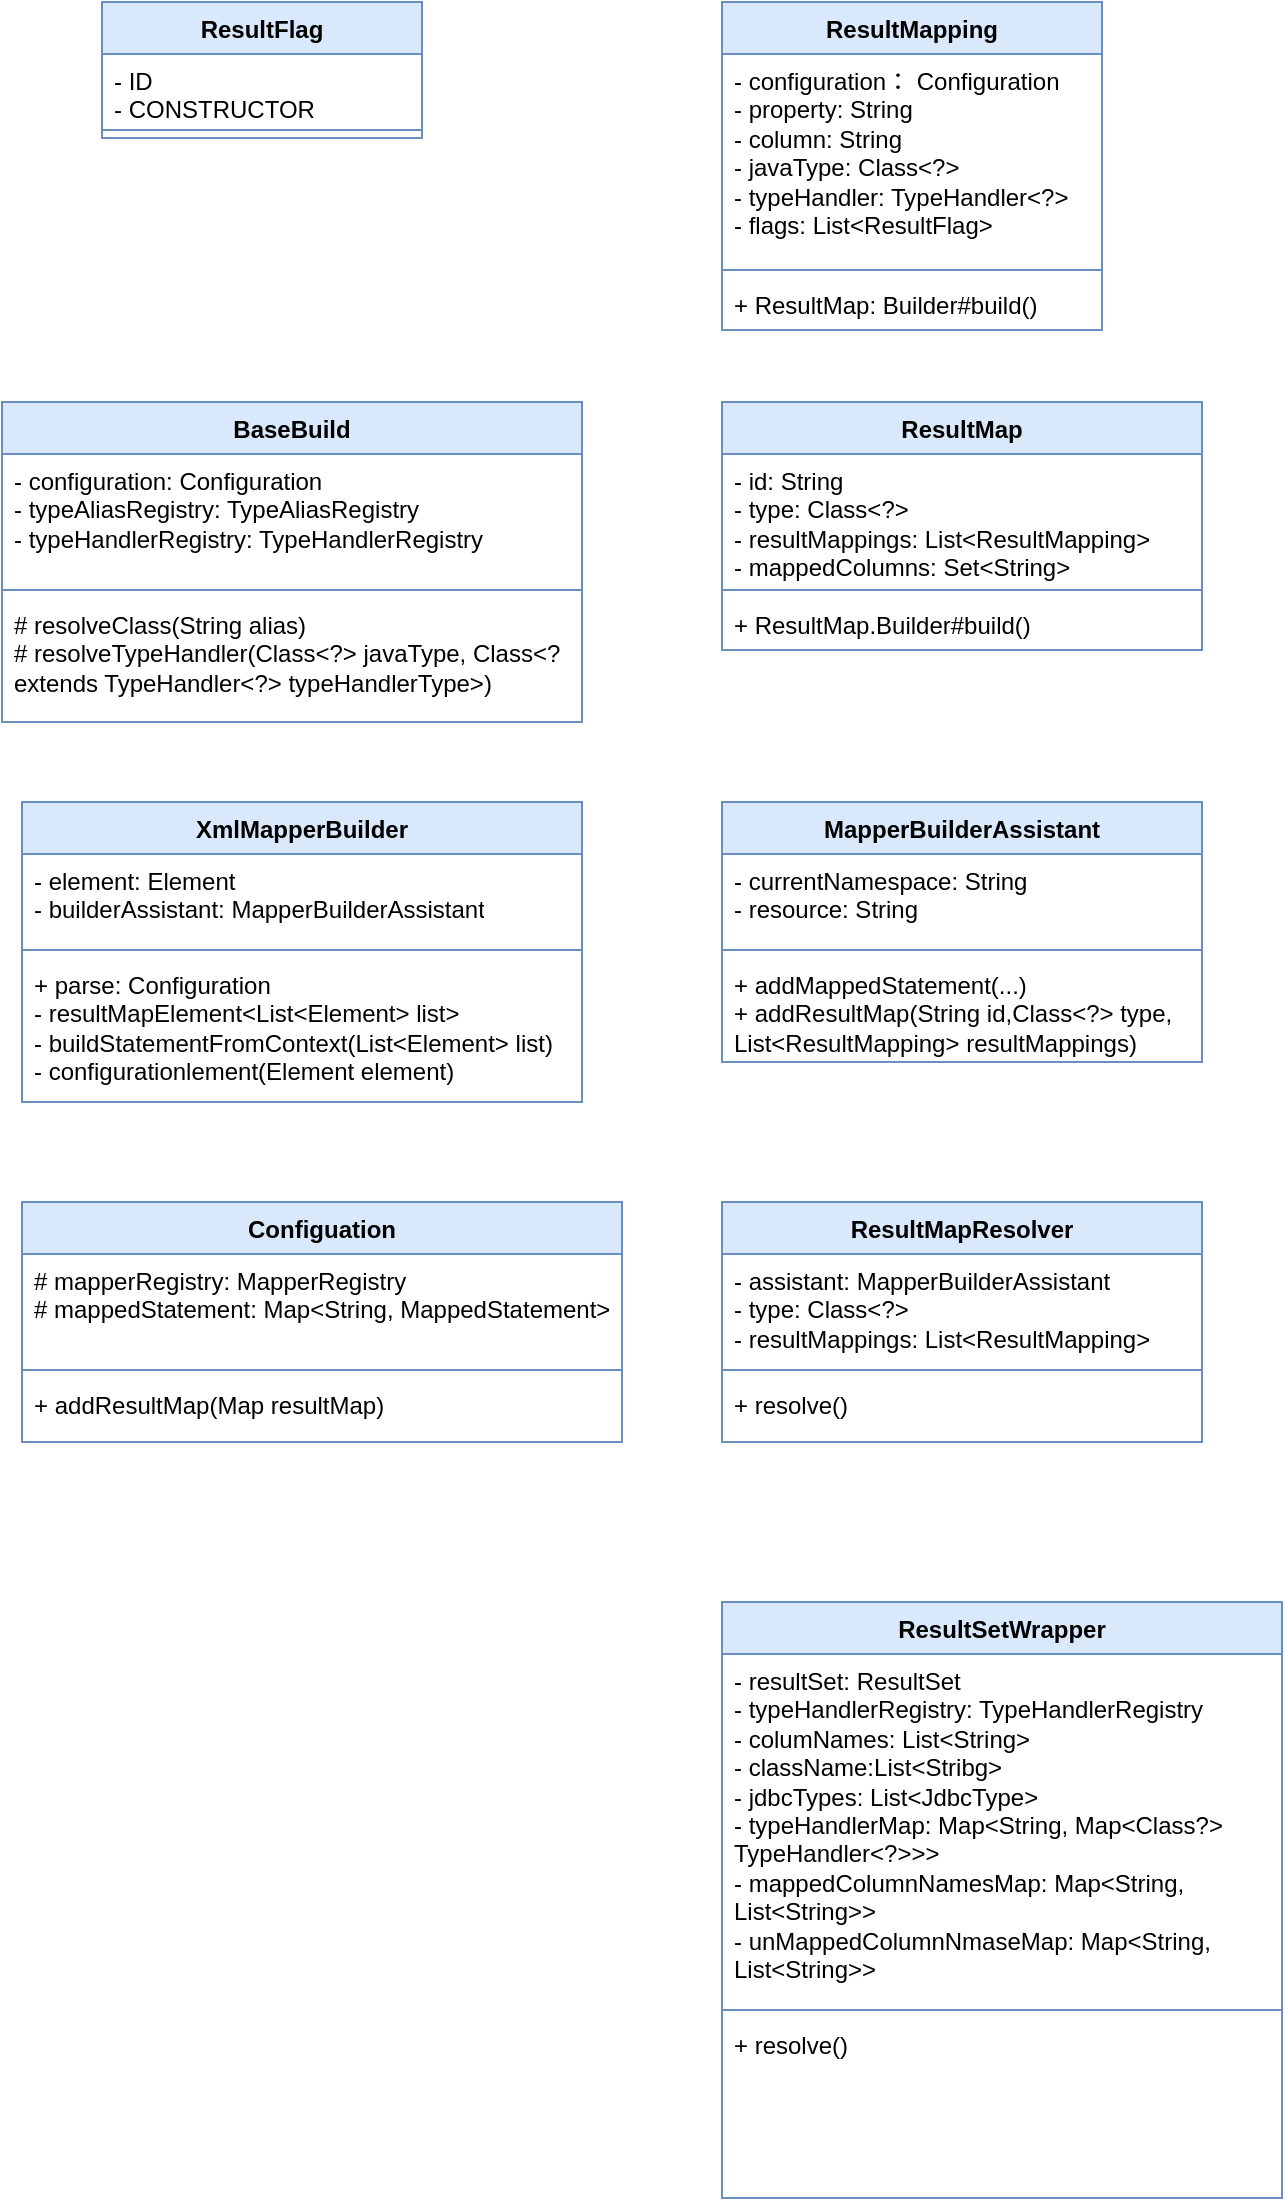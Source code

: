 <mxfile version="21.7.5" type="github">
  <diagram name="第 1 页" id="VKKXL5Xw878F552quRVA">
    <mxGraphModel dx="1434" dy="758" grid="1" gridSize="10" guides="1" tooltips="1" connect="1" arrows="1" fold="1" page="1" pageScale="1" pageWidth="827" pageHeight="1169" math="0" shadow="0">
      <root>
        <mxCell id="0" />
        <mxCell id="1" parent="0" />
        <mxCell id="oHe5jLUK7dlvXsf7zW55-1" value="ResultFlag" style="swimlane;fontStyle=1;align=center;verticalAlign=top;childLayout=stackLayout;horizontal=1;startSize=26;horizontalStack=0;resizeParent=1;resizeParentMax=0;resizeLast=0;collapsible=1;marginBottom=0;whiteSpace=wrap;html=1;fillColor=#dae8fc;strokeColor=#6c8ebf;" vertex="1" parent="1">
          <mxGeometry x="90" y="40" width="160" height="68" as="geometry" />
        </mxCell>
        <mxCell id="oHe5jLUK7dlvXsf7zW55-2" value="- ID&lt;br&gt;- CONSTRUCTOR" style="text;strokeColor=none;fillColor=none;align=left;verticalAlign=top;spacingLeft=4;spacingRight=4;overflow=hidden;rotatable=0;points=[[0,0.5],[1,0.5]];portConstraint=eastwest;whiteSpace=wrap;html=1;" vertex="1" parent="oHe5jLUK7dlvXsf7zW55-1">
          <mxGeometry y="26" width="160" height="34" as="geometry" />
        </mxCell>
        <mxCell id="oHe5jLUK7dlvXsf7zW55-3" value="" style="line;strokeWidth=1;fillColor=none;align=left;verticalAlign=middle;spacingTop=-1;spacingLeft=3;spacingRight=3;rotatable=0;labelPosition=right;points=[];portConstraint=eastwest;strokeColor=inherit;" vertex="1" parent="oHe5jLUK7dlvXsf7zW55-1">
          <mxGeometry y="60" width="160" height="8" as="geometry" />
        </mxCell>
        <mxCell id="oHe5jLUK7dlvXsf7zW55-5" value="ResultMapping" style="swimlane;fontStyle=1;align=center;verticalAlign=top;childLayout=stackLayout;horizontal=1;startSize=26;horizontalStack=0;resizeParent=1;resizeParentMax=0;resizeLast=0;collapsible=1;marginBottom=0;whiteSpace=wrap;html=1;fillColor=#dae8fc;strokeColor=#6c8ebf;" vertex="1" parent="1">
          <mxGeometry x="400" y="40" width="190" height="164" as="geometry" />
        </mxCell>
        <mxCell id="oHe5jLUK7dlvXsf7zW55-6" value="- configuration： Configuration&lt;br&gt;- property: String&lt;br&gt;- column: String&lt;br&gt;- javaType: Class&amp;lt;?&amp;gt;&lt;br&gt;- typeHandler: TypeHandler&amp;lt;?&amp;gt;&lt;br&gt;- flags: List&amp;lt;ResultFlag&amp;gt;" style="text;strokeColor=none;fillColor=none;align=left;verticalAlign=top;spacingLeft=4;spacingRight=4;overflow=hidden;rotatable=0;points=[[0,0.5],[1,0.5]];portConstraint=eastwest;whiteSpace=wrap;html=1;" vertex="1" parent="oHe5jLUK7dlvXsf7zW55-5">
          <mxGeometry y="26" width="190" height="104" as="geometry" />
        </mxCell>
        <mxCell id="oHe5jLUK7dlvXsf7zW55-7" value="" style="line;strokeWidth=1;fillColor=none;align=left;verticalAlign=middle;spacingTop=-1;spacingLeft=3;spacingRight=3;rotatable=0;labelPosition=right;points=[];portConstraint=eastwest;strokeColor=inherit;" vertex="1" parent="oHe5jLUK7dlvXsf7zW55-5">
          <mxGeometry y="130" width="190" height="8" as="geometry" />
        </mxCell>
        <mxCell id="oHe5jLUK7dlvXsf7zW55-8" value="+ ResultMap: Builder#build()" style="text;strokeColor=none;fillColor=none;align=left;verticalAlign=top;spacingLeft=4;spacingRight=4;overflow=hidden;rotatable=0;points=[[0,0.5],[1,0.5]];portConstraint=eastwest;whiteSpace=wrap;html=1;" vertex="1" parent="oHe5jLUK7dlvXsf7zW55-5">
          <mxGeometry y="138" width="190" height="26" as="geometry" />
        </mxCell>
        <mxCell id="oHe5jLUK7dlvXsf7zW55-9" value="ResultMap" style="swimlane;fontStyle=1;align=center;verticalAlign=top;childLayout=stackLayout;horizontal=1;startSize=26;horizontalStack=0;resizeParent=1;resizeParentMax=0;resizeLast=0;collapsible=1;marginBottom=0;whiteSpace=wrap;html=1;fillColor=#dae8fc;strokeColor=#6c8ebf;" vertex="1" parent="1">
          <mxGeometry x="400" y="240" width="240" height="124" as="geometry" />
        </mxCell>
        <mxCell id="oHe5jLUK7dlvXsf7zW55-10" value="- id: String&lt;br&gt;- type: Class&amp;lt;?&amp;gt;&lt;br&gt;- resultMappings: List&amp;lt;ResultMapping&amp;gt;&lt;br&gt;- mappedColumns: Set&amp;lt;String&amp;gt;" style="text;strokeColor=none;fillColor=none;align=left;verticalAlign=top;spacingLeft=4;spacingRight=4;overflow=hidden;rotatable=0;points=[[0,0.5],[1,0.5]];portConstraint=eastwest;whiteSpace=wrap;html=1;" vertex="1" parent="oHe5jLUK7dlvXsf7zW55-9">
          <mxGeometry y="26" width="240" height="64" as="geometry" />
        </mxCell>
        <mxCell id="oHe5jLUK7dlvXsf7zW55-11" value="" style="line;strokeWidth=1;fillColor=none;align=left;verticalAlign=middle;spacingTop=-1;spacingLeft=3;spacingRight=3;rotatable=0;labelPosition=right;points=[];portConstraint=eastwest;strokeColor=inherit;" vertex="1" parent="oHe5jLUK7dlvXsf7zW55-9">
          <mxGeometry y="90" width="240" height="8" as="geometry" />
        </mxCell>
        <mxCell id="oHe5jLUK7dlvXsf7zW55-12" value="+ ResultMap.Builder#build()" style="text;strokeColor=none;fillColor=none;align=left;verticalAlign=top;spacingLeft=4;spacingRight=4;overflow=hidden;rotatable=0;points=[[0,0.5],[1,0.5]];portConstraint=eastwest;whiteSpace=wrap;html=1;" vertex="1" parent="oHe5jLUK7dlvXsf7zW55-9">
          <mxGeometry y="98" width="240" height="26" as="geometry" />
        </mxCell>
        <mxCell id="oHe5jLUK7dlvXsf7zW55-13" value="BaseBuild" style="swimlane;fontStyle=1;align=center;verticalAlign=top;childLayout=stackLayout;horizontal=1;startSize=26;horizontalStack=0;resizeParent=1;resizeParentMax=0;resizeLast=0;collapsible=1;marginBottom=0;whiteSpace=wrap;html=1;fillColor=#dae8fc;strokeColor=#6c8ebf;" vertex="1" parent="1">
          <mxGeometry x="40" y="240" width="290" height="160" as="geometry" />
        </mxCell>
        <mxCell id="oHe5jLUK7dlvXsf7zW55-14" value="- configuration: Configuration&lt;br&gt;- typeAliasRegistry: TypeAliasRegistry&lt;br&gt;- typeHandlerRegistry: TypeHandlerRegistry" style="text;strokeColor=none;fillColor=none;align=left;verticalAlign=top;spacingLeft=4;spacingRight=4;overflow=hidden;rotatable=0;points=[[0,0.5],[1,0.5]];portConstraint=eastwest;whiteSpace=wrap;html=1;" vertex="1" parent="oHe5jLUK7dlvXsf7zW55-13">
          <mxGeometry y="26" width="290" height="64" as="geometry" />
        </mxCell>
        <mxCell id="oHe5jLUK7dlvXsf7zW55-15" value="" style="line;strokeWidth=1;fillColor=none;align=left;verticalAlign=middle;spacingTop=-1;spacingLeft=3;spacingRight=3;rotatable=0;labelPosition=right;points=[];portConstraint=eastwest;strokeColor=inherit;" vertex="1" parent="oHe5jLUK7dlvXsf7zW55-13">
          <mxGeometry y="90" width="290" height="8" as="geometry" />
        </mxCell>
        <mxCell id="oHe5jLUK7dlvXsf7zW55-16" value="# resolveClass(String alias)&lt;br&gt;# resolveTypeHandler(Class&amp;lt;?&amp;gt; javaType, Class&amp;lt;? extends TypeHandler&amp;lt;?&amp;gt; typeHandlerType&amp;gt;)" style="text;strokeColor=none;fillColor=none;align=left;verticalAlign=top;spacingLeft=4;spacingRight=4;overflow=hidden;rotatable=0;points=[[0,0.5],[1,0.5]];portConstraint=eastwest;whiteSpace=wrap;html=1;" vertex="1" parent="oHe5jLUK7dlvXsf7zW55-13">
          <mxGeometry y="98" width="290" height="62" as="geometry" />
        </mxCell>
        <mxCell id="oHe5jLUK7dlvXsf7zW55-25" value="MapperBuilderAssistant" style="swimlane;fontStyle=1;align=center;verticalAlign=top;childLayout=stackLayout;horizontal=1;startSize=26;horizontalStack=0;resizeParent=1;resizeParentMax=0;resizeLast=0;collapsible=1;marginBottom=0;whiteSpace=wrap;html=1;fillColor=#dae8fc;strokeColor=#6c8ebf;" vertex="1" parent="1">
          <mxGeometry x="400" y="440" width="240" height="130" as="geometry" />
        </mxCell>
        <mxCell id="oHe5jLUK7dlvXsf7zW55-26" value="- currentNamespace: String&lt;br&gt;- resource: String" style="text;strokeColor=none;fillColor=none;align=left;verticalAlign=top;spacingLeft=4;spacingRight=4;overflow=hidden;rotatable=0;points=[[0,0.5],[1,0.5]];portConstraint=eastwest;whiteSpace=wrap;html=1;" vertex="1" parent="oHe5jLUK7dlvXsf7zW55-25">
          <mxGeometry y="26" width="240" height="44" as="geometry" />
        </mxCell>
        <mxCell id="oHe5jLUK7dlvXsf7zW55-27" value="" style="line;strokeWidth=1;fillColor=none;align=left;verticalAlign=middle;spacingTop=-1;spacingLeft=3;spacingRight=3;rotatable=0;labelPosition=right;points=[];portConstraint=eastwest;strokeColor=inherit;" vertex="1" parent="oHe5jLUK7dlvXsf7zW55-25">
          <mxGeometry y="70" width="240" height="8" as="geometry" />
        </mxCell>
        <mxCell id="oHe5jLUK7dlvXsf7zW55-28" value="+ addMappedStatement(...)&lt;br&gt;+ addResultMap(String id,Class&amp;lt;?&amp;gt; type, List&amp;lt;ResultMapping&amp;gt; resultMappings)" style="text;strokeColor=none;fillColor=none;align=left;verticalAlign=top;spacingLeft=4;spacingRight=4;overflow=hidden;rotatable=0;points=[[0,0.5],[1,0.5]];portConstraint=eastwest;whiteSpace=wrap;html=1;" vertex="1" parent="oHe5jLUK7dlvXsf7zW55-25">
          <mxGeometry y="78" width="240" height="52" as="geometry" />
        </mxCell>
        <mxCell id="oHe5jLUK7dlvXsf7zW55-29" value="XmlMapperBuilder" style="swimlane;fontStyle=1;align=center;verticalAlign=top;childLayout=stackLayout;horizontal=1;startSize=26;horizontalStack=0;resizeParent=1;resizeParentMax=0;resizeLast=0;collapsible=1;marginBottom=0;whiteSpace=wrap;html=1;fillColor=#dae8fc;strokeColor=#6c8ebf;" vertex="1" parent="1">
          <mxGeometry x="50" y="440" width="280" height="150" as="geometry" />
        </mxCell>
        <mxCell id="oHe5jLUK7dlvXsf7zW55-30" value="- element: Element&lt;br&gt;- builderAssistant: MapperBuilderAssistant" style="text;strokeColor=none;fillColor=none;align=left;verticalAlign=top;spacingLeft=4;spacingRight=4;overflow=hidden;rotatable=0;points=[[0,0.5],[1,0.5]];portConstraint=eastwest;whiteSpace=wrap;html=1;" vertex="1" parent="oHe5jLUK7dlvXsf7zW55-29">
          <mxGeometry y="26" width="280" height="44" as="geometry" />
        </mxCell>
        <mxCell id="oHe5jLUK7dlvXsf7zW55-31" value="" style="line;strokeWidth=1;fillColor=none;align=left;verticalAlign=middle;spacingTop=-1;spacingLeft=3;spacingRight=3;rotatable=0;labelPosition=right;points=[];portConstraint=eastwest;strokeColor=inherit;" vertex="1" parent="oHe5jLUK7dlvXsf7zW55-29">
          <mxGeometry y="70" width="280" height="8" as="geometry" />
        </mxCell>
        <mxCell id="oHe5jLUK7dlvXsf7zW55-32" value="+ parse: Configuration&lt;br&gt;- resultMapElement&amp;lt;List&amp;lt;Element&amp;gt; list&amp;gt;&lt;br&gt;- buildStatementFromContext(List&amp;lt;Element&amp;gt; list)&lt;br&gt;- configurationlement(Element element)" style="text;strokeColor=none;fillColor=none;align=left;verticalAlign=top;spacingLeft=4;spacingRight=4;overflow=hidden;rotatable=0;points=[[0,0.5],[1,0.5]];portConstraint=eastwest;whiteSpace=wrap;html=1;" vertex="1" parent="oHe5jLUK7dlvXsf7zW55-29">
          <mxGeometry y="78" width="280" height="72" as="geometry" />
        </mxCell>
        <mxCell id="oHe5jLUK7dlvXsf7zW55-38" value="ResultMapResolver" style="swimlane;fontStyle=1;align=center;verticalAlign=top;childLayout=stackLayout;horizontal=1;startSize=26;horizontalStack=0;resizeParent=1;resizeParentMax=0;resizeLast=0;collapsible=1;marginBottom=0;whiteSpace=wrap;html=1;fillColor=#dae8fc;strokeColor=#6c8ebf;" vertex="1" parent="1">
          <mxGeometry x="400" y="640" width="240" height="120" as="geometry" />
        </mxCell>
        <mxCell id="oHe5jLUK7dlvXsf7zW55-39" value="- assistant: MapperBuilderAssistant&lt;br&gt;- type: Class&amp;lt;?&amp;gt;&lt;br&gt;- resultMappings: List&amp;lt;ResultMapping&amp;gt;" style="text;strokeColor=none;fillColor=none;align=left;verticalAlign=top;spacingLeft=4;spacingRight=4;overflow=hidden;rotatable=0;points=[[0,0.5],[1,0.5]];portConstraint=eastwest;whiteSpace=wrap;html=1;" vertex="1" parent="oHe5jLUK7dlvXsf7zW55-38">
          <mxGeometry y="26" width="240" height="54" as="geometry" />
        </mxCell>
        <mxCell id="oHe5jLUK7dlvXsf7zW55-40" value="" style="line;strokeWidth=1;fillColor=none;align=left;verticalAlign=middle;spacingTop=-1;spacingLeft=3;spacingRight=3;rotatable=0;labelPosition=right;points=[];portConstraint=eastwest;strokeColor=inherit;" vertex="1" parent="oHe5jLUK7dlvXsf7zW55-38">
          <mxGeometry y="80" width="240" height="8" as="geometry" />
        </mxCell>
        <mxCell id="oHe5jLUK7dlvXsf7zW55-41" value="+ resolve()" style="text;strokeColor=none;fillColor=none;align=left;verticalAlign=top;spacingLeft=4;spacingRight=4;overflow=hidden;rotatable=0;points=[[0,0.5],[1,0.5]];portConstraint=eastwest;whiteSpace=wrap;html=1;" vertex="1" parent="oHe5jLUK7dlvXsf7zW55-38">
          <mxGeometry y="88" width="240" height="32" as="geometry" />
        </mxCell>
        <mxCell id="oHe5jLUK7dlvXsf7zW55-42" value="Configuation" style="swimlane;fontStyle=1;align=center;verticalAlign=top;childLayout=stackLayout;horizontal=1;startSize=26;horizontalStack=0;resizeParent=1;resizeParentMax=0;resizeLast=0;collapsible=1;marginBottom=0;whiteSpace=wrap;html=1;fillColor=#dae8fc;strokeColor=#6c8ebf;" vertex="1" parent="1">
          <mxGeometry x="50" y="640" width="300" height="120" as="geometry" />
        </mxCell>
        <mxCell id="oHe5jLUK7dlvXsf7zW55-43" value="# mapperRegistry: MapperRegistry&lt;br&gt;# mappedStatement: Map&amp;lt;String, MappedStatement&amp;gt;" style="text;strokeColor=none;fillColor=none;align=left;verticalAlign=top;spacingLeft=4;spacingRight=4;overflow=hidden;rotatable=0;points=[[0,0.5],[1,0.5]];portConstraint=eastwest;whiteSpace=wrap;html=1;" vertex="1" parent="oHe5jLUK7dlvXsf7zW55-42">
          <mxGeometry y="26" width="300" height="54" as="geometry" />
        </mxCell>
        <mxCell id="oHe5jLUK7dlvXsf7zW55-44" value="" style="line;strokeWidth=1;fillColor=none;align=left;verticalAlign=middle;spacingTop=-1;spacingLeft=3;spacingRight=3;rotatable=0;labelPosition=right;points=[];portConstraint=eastwest;strokeColor=inherit;" vertex="1" parent="oHe5jLUK7dlvXsf7zW55-42">
          <mxGeometry y="80" width="300" height="8" as="geometry" />
        </mxCell>
        <mxCell id="oHe5jLUK7dlvXsf7zW55-45" value="+ addResultMap(Map resultMap)" style="text;strokeColor=none;fillColor=none;align=left;verticalAlign=top;spacingLeft=4;spacingRight=4;overflow=hidden;rotatable=0;points=[[0,0.5],[1,0.5]];portConstraint=eastwest;whiteSpace=wrap;html=1;" vertex="1" parent="oHe5jLUK7dlvXsf7zW55-42">
          <mxGeometry y="88" width="300" height="32" as="geometry" />
        </mxCell>
        <mxCell id="oHe5jLUK7dlvXsf7zW55-46" value="ResultSetWrapper" style="swimlane;fontStyle=1;align=center;verticalAlign=top;childLayout=stackLayout;horizontal=1;startSize=26;horizontalStack=0;resizeParent=1;resizeParentMax=0;resizeLast=0;collapsible=1;marginBottom=0;whiteSpace=wrap;html=1;fillColor=#dae8fc;strokeColor=#6c8ebf;" vertex="1" parent="1">
          <mxGeometry x="400" y="840" width="280" height="298" as="geometry" />
        </mxCell>
        <mxCell id="oHe5jLUK7dlvXsf7zW55-47" value="- resultSet: ResultSet&lt;br&gt;- typeHandlerRegistry: TypeHandlerRegistry&lt;br&gt;- columNames: List&amp;lt;String&amp;gt;&lt;br&gt;- className:List&amp;lt;Stribg&amp;gt;&lt;br&gt;- jdbcTypes: List&amp;lt;JdbcType&amp;gt;&lt;br&gt;- typeHandlerMap: Map&amp;lt;String, Map&amp;lt;Class?&amp;gt; TypeHandler&amp;lt;?&amp;gt;&amp;gt;&amp;gt;&lt;br&gt;- mappedColumnNamesMap: Map&amp;lt;String, List&amp;lt;String&amp;gt;&amp;gt;&lt;br&gt;- unMappedColumnNmaseMap: Map&amp;lt;String, List&amp;lt;String&amp;gt;&amp;gt;" style="text;strokeColor=none;fillColor=none;align=left;verticalAlign=top;spacingLeft=4;spacingRight=4;overflow=hidden;rotatable=0;points=[[0,0.5],[1,0.5]];portConstraint=eastwest;whiteSpace=wrap;html=1;" vertex="1" parent="oHe5jLUK7dlvXsf7zW55-46">
          <mxGeometry y="26" width="280" height="174" as="geometry" />
        </mxCell>
        <mxCell id="oHe5jLUK7dlvXsf7zW55-48" value="" style="line;strokeWidth=1;fillColor=none;align=left;verticalAlign=middle;spacingTop=-1;spacingLeft=3;spacingRight=3;rotatable=0;labelPosition=right;points=[];portConstraint=eastwest;strokeColor=inherit;" vertex="1" parent="oHe5jLUK7dlvXsf7zW55-46">
          <mxGeometry y="200" width="280" height="8" as="geometry" />
        </mxCell>
        <mxCell id="oHe5jLUK7dlvXsf7zW55-49" value="+ resolve()" style="text;strokeColor=none;fillColor=none;align=left;verticalAlign=top;spacingLeft=4;spacingRight=4;overflow=hidden;rotatable=0;points=[[0,0.5],[1,0.5]];portConstraint=eastwest;whiteSpace=wrap;html=1;" vertex="1" parent="oHe5jLUK7dlvXsf7zW55-46">
          <mxGeometry y="208" width="280" height="90" as="geometry" />
        </mxCell>
      </root>
    </mxGraphModel>
  </diagram>
</mxfile>
